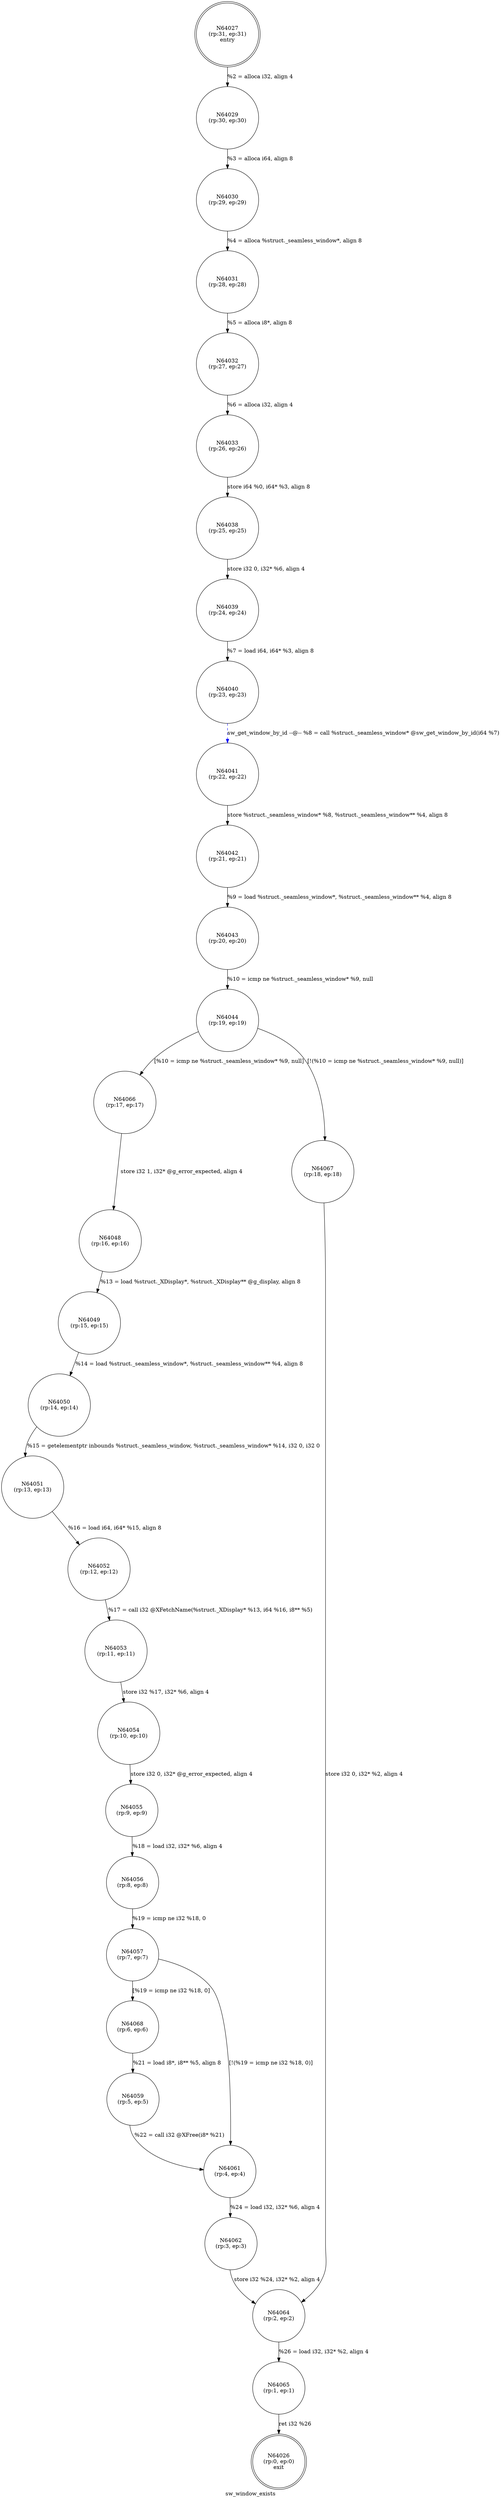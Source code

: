 digraph sw_window_exists {
label="sw_window_exists"
64026 [label="N64026\n(rp:0, ep:0)\nexit", shape="doublecircle"]
64027 [label="N64027\n(rp:31, ep:31)\nentry", shape="doublecircle"]
64027 -> 64029 [label="%2 = alloca i32, align 4"]
64029 [label="N64029\n(rp:30, ep:30)", shape="circle"]
64029 -> 64030 [label="%3 = alloca i64, align 8"]
64030 [label="N64030\n(rp:29, ep:29)", shape="circle"]
64030 -> 64031 [label="%4 = alloca %struct._seamless_window*, align 8"]
64031 [label="N64031\n(rp:28, ep:28)", shape="circle"]
64031 -> 64032 [label="%5 = alloca i8*, align 8"]
64032 [label="N64032\n(rp:27, ep:27)", shape="circle"]
64032 -> 64033 [label="%6 = alloca i32, align 4"]
64033 [label="N64033\n(rp:26, ep:26)", shape="circle"]
64033 -> 64038 [label="store i64 %0, i64* %3, align 8"]
64038 [label="N64038\n(rp:25, ep:25)", shape="circle"]
64038 -> 64039 [label="store i32 0, i32* %6, align 4"]
64039 [label="N64039\n(rp:24, ep:24)", shape="circle"]
64039 -> 64040 [label="%7 = load i64, i64* %3, align 8"]
64040 [label="N64040\n(rp:23, ep:23)", shape="circle"]
64040 -> 64041 [label="sw_get_window_by_id --@-- %8 = call %struct._seamless_window* @sw_get_window_by_id(i64 %7)", style="dashed", color="blue"]
64041 [label="N64041\n(rp:22, ep:22)", shape="circle"]
64041 -> 64042 [label="store %struct._seamless_window* %8, %struct._seamless_window** %4, align 8"]
64042 [label="N64042\n(rp:21, ep:21)", shape="circle"]
64042 -> 64043 [label="%9 = load %struct._seamless_window*, %struct._seamless_window** %4, align 8"]
64043 [label="N64043\n(rp:20, ep:20)", shape="circle"]
64043 -> 64044 [label="%10 = icmp ne %struct._seamless_window* %9, null"]
64044 [label="N64044\n(rp:19, ep:19)", shape="circle"]
64044 -> 64066 [label="[%10 = icmp ne %struct._seamless_window* %9, null]"]
64044 -> 64067 [label="[!(%10 = icmp ne %struct._seamless_window* %9, null)]"]
64048 [label="N64048\n(rp:16, ep:16)", shape="circle"]
64048 -> 64049 [label="%13 = load %struct._XDisplay*, %struct._XDisplay** @g_display, align 8"]
64049 [label="N64049\n(rp:15, ep:15)", shape="circle"]
64049 -> 64050 [label="%14 = load %struct._seamless_window*, %struct._seamless_window** %4, align 8"]
64050 [label="N64050\n(rp:14, ep:14)", shape="circle"]
64050 -> 64051 [label="%15 = getelementptr inbounds %struct._seamless_window, %struct._seamless_window* %14, i32 0, i32 0"]
64051 [label="N64051\n(rp:13, ep:13)", shape="circle"]
64051 -> 64052 [label="%16 = load i64, i64* %15, align 8"]
64052 [label="N64052\n(rp:12, ep:12)", shape="circle"]
64052 -> 64053 [label="%17 = call i32 @XFetchName(%struct._XDisplay* %13, i64 %16, i8** %5)"]
64053 [label="N64053\n(rp:11, ep:11)", shape="circle"]
64053 -> 64054 [label="store i32 %17, i32* %6, align 4"]
64054 [label="N64054\n(rp:10, ep:10)", shape="circle"]
64054 -> 64055 [label="store i32 0, i32* @g_error_expected, align 4"]
64055 [label="N64055\n(rp:9, ep:9)", shape="circle"]
64055 -> 64056 [label="%18 = load i32, i32* %6, align 4"]
64056 [label="N64056\n(rp:8, ep:8)", shape="circle"]
64056 -> 64057 [label="%19 = icmp ne i32 %18, 0"]
64057 [label="N64057\n(rp:7, ep:7)", shape="circle"]
64057 -> 64068 [label="[%19 = icmp ne i32 %18, 0]"]
64057 -> 64061 [label="[!(%19 = icmp ne i32 %18, 0)]"]
64059 [label="N64059\n(rp:5, ep:5)", shape="circle"]
64059 -> 64061 [label="%22 = call i32 @XFree(i8* %21)"]
64061 [label="N64061\n(rp:4, ep:4)", shape="circle"]
64061 -> 64062 [label="%24 = load i32, i32* %6, align 4"]
64062 [label="N64062\n(rp:3, ep:3)", shape="circle"]
64062 -> 64064 [label="store i32 %24, i32* %2, align 4"]
64064 [label="N64064\n(rp:2, ep:2)", shape="circle"]
64064 -> 64065 [label="%26 = load i32, i32* %2, align 4"]
64065 [label="N64065\n(rp:1, ep:1)", shape="circle"]
64065 -> 64026 [label="ret i32 %26"]
64066 [label="N64066\n(rp:17, ep:17)", shape="circle"]
64066 -> 64048 [label="store i32 1, i32* @g_error_expected, align 4"]
64067 [label="N64067\n(rp:18, ep:18)", shape="circle"]
64067 -> 64064 [label="store i32 0, i32* %2, align 4"]
64068 [label="N64068\n(rp:6, ep:6)", shape="circle"]
64068 -> 64059 [label="%21 = load i8*, i8** %5, align 8"]
}
